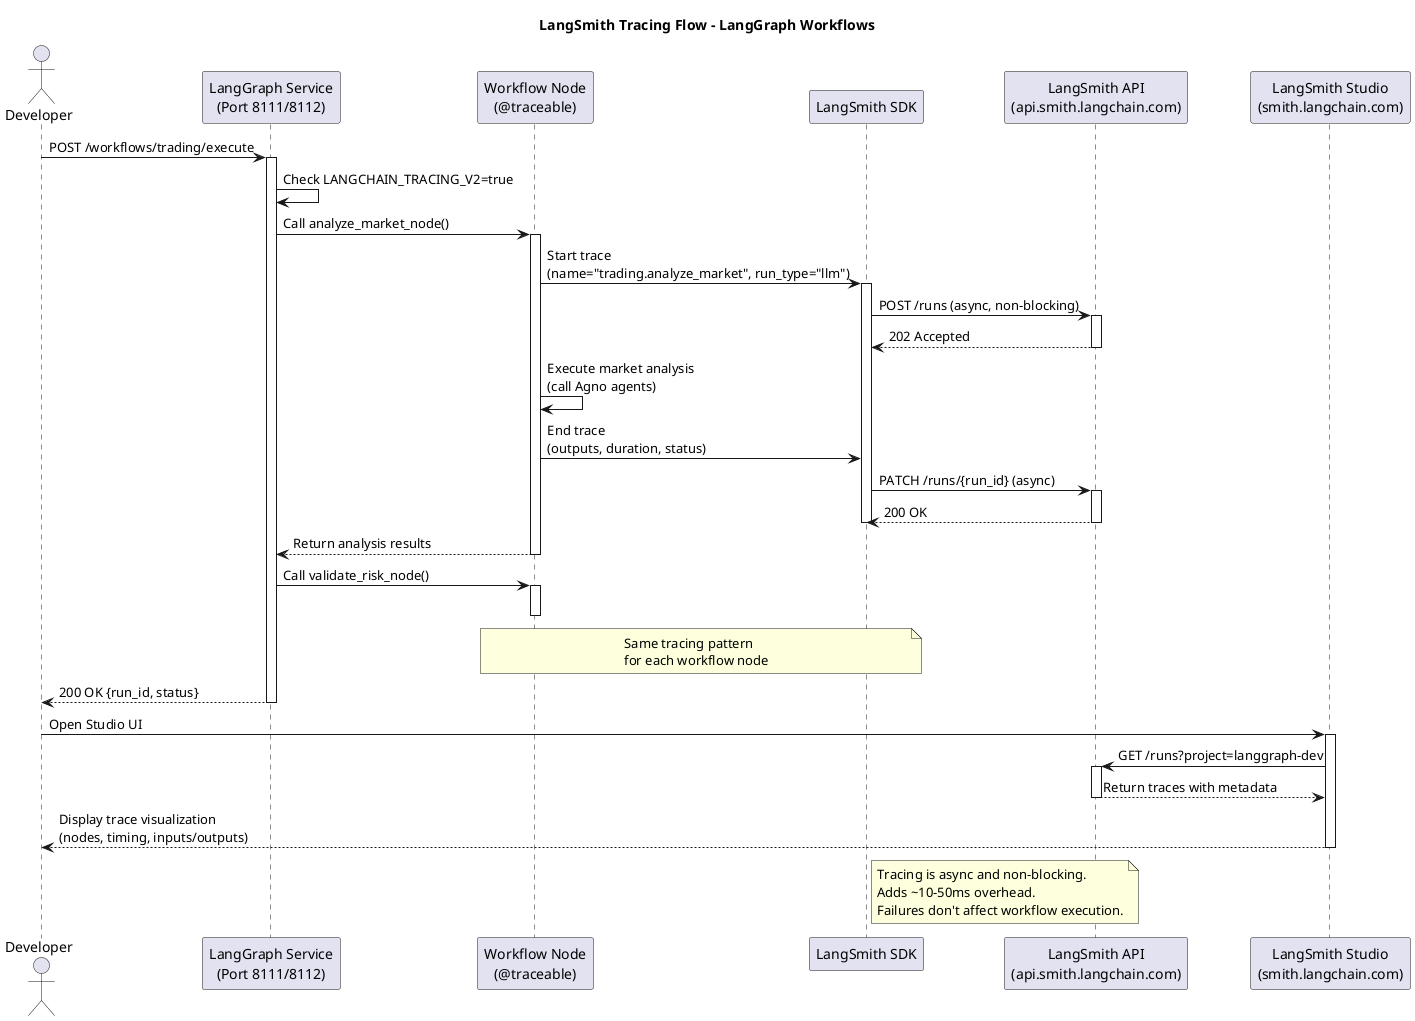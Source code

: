 @startuml
title LangSmith Tracing Flow - LangGraph Workflows

actor Developer
participant "LangGraph Service\n(Port 8111/8112)" as LangGraph
participant "Workflow Node\n(@traceable)" as Node
participant "LangSmith SDK" as SDK
participant "LangSmith API\n(api.smith.langchain.com)" as API
participant "LangSmith Studio\n(smith.langchain.com)" as Studio

Developer -> LangGraph: POST /workflows/trading/execute
activate LangGraph

LangGraph -> LangGraph: Check LANGCHAIN_TRACING_V2=true

LangGraph -> Node: Call analyze_market_node()
activate Node

Node -> SDK: Start trace\n(name="trading.analyze_market", run_type="llm")
activate SDK

SDK -> API: POST /runs (async, non-blocking)
activate API
API --> SDK: 202 Accepted
deactivate API

Node -> Node: Execute market analysis\n(call Agno agents)

Node -> SDK: End trace\n(outputs, duration, status)
SDK -> API: PATCH /runs/{run_id} (async)
activate API
API --> SDK: 200 OK
deactivate API

deactivate SDK
Node --> LangGraph: Return analysis results
deactivate Node

LangGraph -> Node: Call validate_risk_node()
activate Node
Note over Node,SDK: Same tracing pattern\nfor each workflow node
deactivate Node

LangGraph --> Developer: 200 OK {run_id, status}
deactivate LangGraph

Developer -> Studio: Open Studio UI
activate Studio

Studio -> API: GET /runs?project=langgraph-dev
activate API
API --> Studio: Return traces with metadata
deactivate API

Studio --> Developer: Display trace visualization\n(nodes, timing, inputs/outputs)
deactivate Studio

note right of SDK
  Tracing is async and non-blocking.
  Adds ~10-50ms overhead.
  Failures don't affect workflow execution.
end note

@enduml